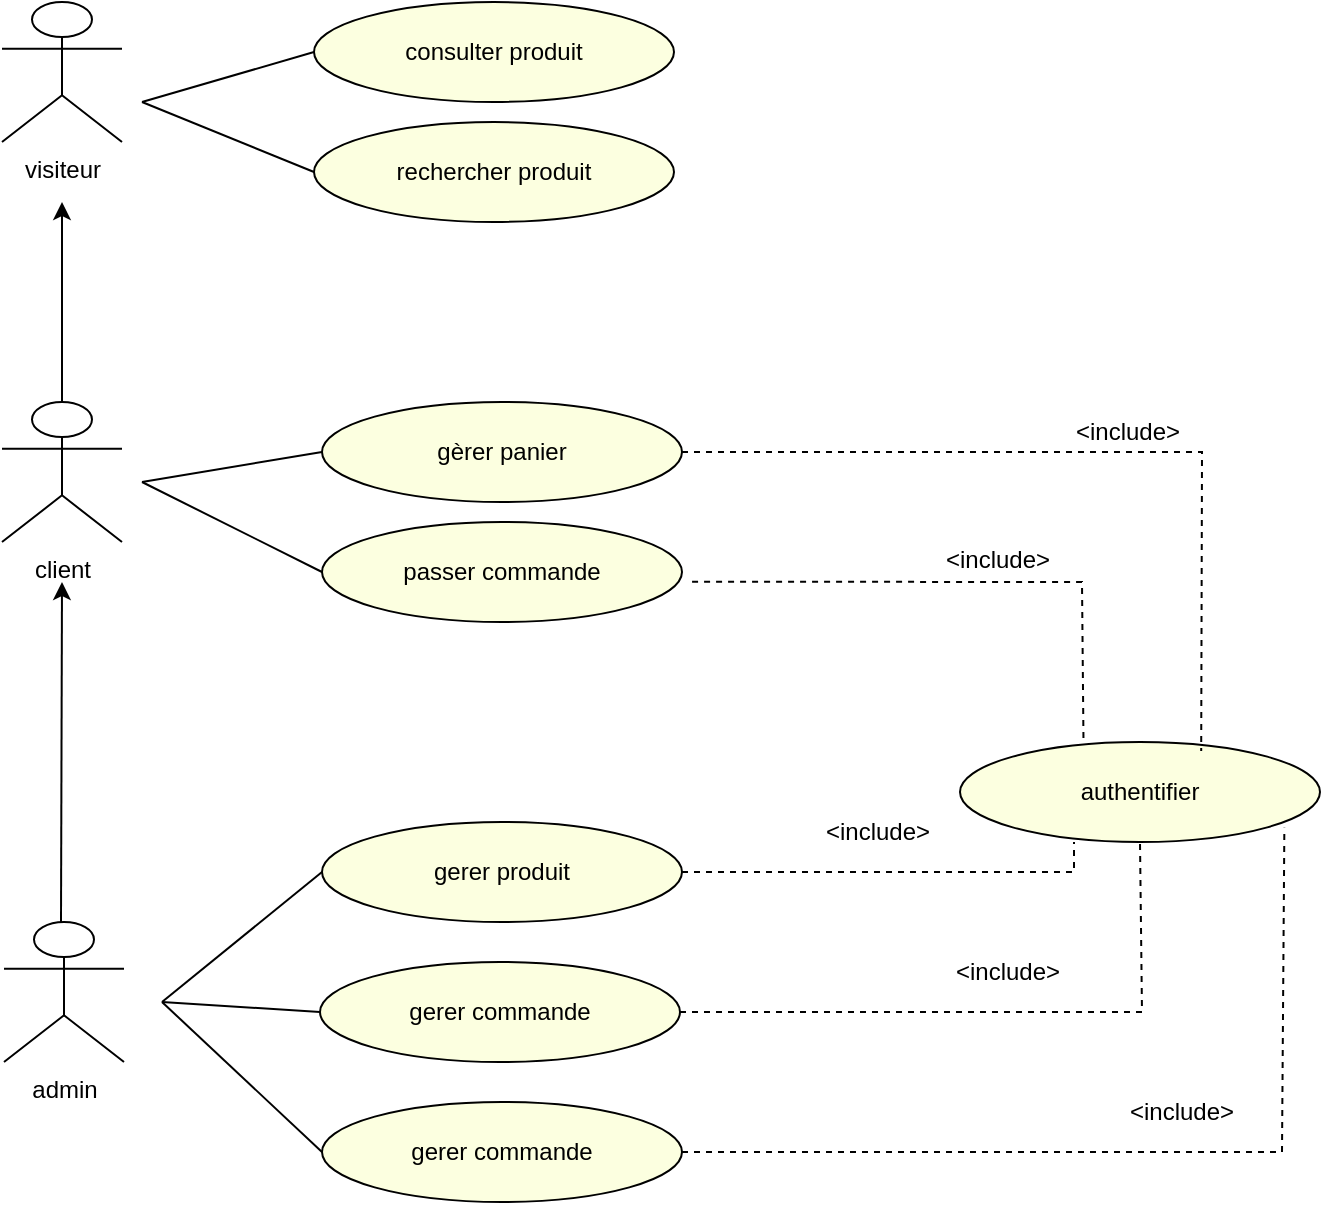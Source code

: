 <mxfile version="21.6.6" type="github">
  <diagram name="Page-1" id="hEoUdRKS2K95vNmGpTg2">
    <mxGraphModel dx="794" dy="442" grid="1" gridSize="10" guides="1" tooltips="1" connect="1" arrows="1" fold="1" page="1" pageScale="1" pageWidth="827" pageHeight="1169" background="#ffffff" math="0" shadow="0">
      <root>
        <mxCell id="0" />
        <mxCell id="1" parent="0" />
        <mxCell id="hT5-2lFfMJk-3gB8myd--1" value="client" style="shape=umlActor;verticalLabelPosition=bottom;verticalAlign=top;html=1;outlineConnect=0;fillStyle=hatch;strokeColor=#000000;" vertex="1" parent="1">
          <mxGeometry x="120" y="570" width="60" height="70" as="geometry" />
        </mxCell>
        <mxCell id="hT5-2lFfMJk-3gB8myd--2" value="consulter produit" style="ellipse;whiteSpace=wrap;html=1;fillStyle=solid;fillColor=#FCFFE0;" vertex="1" parent="1">
          <mxGeometry x="276" y="370" width="180" height="50" as="geometry" />
        </mxCell>
        <mxCell id="hT5-2lFfMJk-3gB8myd--8" value="rechercher produit" style="ellipse;whiteSpace=wrap;html=1;fillStyle=solid;fillColor=#FCFFE0;" vertex="1" parent="1">
          <mxGeometry x="276" y="430" width="180" height="50" as="geometry" />
        </mxCell>
        <mxCell id="hT5-2lFfMJk-3gB8myd--9" value="gèrer panier" style="ellipse;whiteSpace=wrap;html=1;fillStyle=solid;fillColor=#FCFFE0;" vertex="1" parent="1">
          <mxGeometry x="280" y="570" width="180" height="50" as="geometry" />
        </mxCell>
        <mxCell id="hT5-2lFfMJk-3gB8myd--10" value="passer commande" style="ellipse;whiteSpace=wrap;html=1;fillStyle=solid;fillColor=#FCFFE0;" vertex="1" parent="1">
          <mxGeometry x="280" y="630" width="180" height="50" as="geometry" />
        </mxCell>
        <mxCell id="hT5-2lFfMJk-3gB8myd--11" value="admin" style="shape=umlActor;verticalLabelPosition=bottom;verticalAlign=top;html=1;outlineConnect=0;fillStyle=hatch;strokeColor=#000000;" vertex="1" parent="1">
          <mxGeometry x="121" y="830" width="60" height="70" as="geometry" />
        </mxCell>
        <mxCell id="hT5-2lFfMJk-3gB8myd--12" value="visiteur" style="shape=umlActor;verticalLabelPosition=bottom;verticalAlign=top;html=1;outlineConnect=0;fillStyle=hatch;strokeColor=#000000;" vertex="1" parent="1">
          <mxGeometry x="120" y="370" width="60" height="70" as="geometry" />
        </mxCell>
        <mxCell id="hT5-2lFfMJk-3gB8myd--15" value="gerer produit" style="ellipse;whiteSpace=wrap;html=1;fillStyle=solid;fillColor=#FCFFE0;" vertex="1" parent="1">
          <mxGeometry x="280" y="780" width="180" height="50" as="geometry" />
        </mxCell>
        <mxCell id="hT5-2lFfMJk-3gB8myd--16" value="gerer commande" style="ellipse;whiteSpace=wrap;html=1;fillStyle=solid;fillColor=#FCFFE0;" vertex="1" parent="1">
          <mxGeometry x="279" y="850" width="180" height="50" as="geometry" />
        </mxCell>
        <mxCell id="hT5-2lFfMJk-3gB8myd--17" value="gerer commande" style="ellipse;whiteSpace=wrap;html=1;fillStyle=solid;fillColor=#FCFFE0;" vertex="1" parent="1">
          <mxGeometry x="280" y="920" width="180" height="50" as="geometry" />
        </mxCell>
        <mxCell id="hT5-2lFfMJk-3gB8myd--21" value="authentifier" style="ellipse;whiteSpace=wrap;html=1;fillStyle=solid;fillColor=#FCFFE0;" vertex="1" parent="1">
          <mxGeometry x="599" y="740" width="180" height="50" as="geometry" />
        </mxCell>
        <mxCell id="hT5-2lFfMJk-3gB8myd--22" value="" style="endArrow=classic;html=1;rounded=0;exitX=0.5;exitY=0;exitDx=0;exitDy=0;exitPerimeter=0;" edge="1" parent="1" source="hT5-2lFfMJk-3gB8myd--1">
          <mxGeometry width="50" height="50" relative="1" as="geometry">
            <mxPoint x="160" y="570" as="sourcePoint" />
            <mxPoint x="150" y="470" as="targetPoint" />
          </mxGeometry>
        </mxCell>
        <mxCell id="hT5-2lFfMJk-3gB8myd--23" value="" style="endArrow=none;html=1;rounded=0;entryX=0;entryY=0.5;entryDx=0;entryDy=0;" edge="1" parent="1" target="hT5-2lFfMJk-3gB8myd--2">
          <mxGeometry width="50" height="50" relative="1" as="geometry">
            <mxPoint x="190" y="420" as="sourcePoint" />
            <mxPoint x="240" y="380" as="targetPoint" />
          </mxGeometry>
        </mxCell>
        <mxCell id="hT5-2lFfMJk-3gB8myd--24" value="" style="endArrow=none;html=1;rounded=0;exitX=0;exitY=0.5;exitDx=0;exitDy=0;" edge="1" parent="1" source="hT5-2lFfMJk-3gB8myd--8">
          <mxGeometry width="50" height="50" relative="1" as="geometry">
            <mxPoint x="240" y="460" as="sourcePoint" />
            <mxPoint x="190" y="420" as="targetPoint" />
          </mxGeometry>
        </mxCell>
        <mxCell id="hT5-2lFfMJk-3gB8myd--25" value="" style="endArrow=none;html=1;rounded=0;entryX=0;entryY=0.5;entryDx=0;entryDy=0;" edge="1" parent="1" target="hT5-2lFfMJk-3gB8myd--9">
          <mxGeometry width="50" height="50" relative="1" as="geometry">
            <mxPoint x="190" y="610" as="sourcePoint" />
            <mxPoint x="240" y="560" as="targetPoint" />
          </mxGeometry>
        </mxCell>
        <mxCell id="hT5-2lFfMJk-3gB8myd--26" value="" style="endArrow=none;html=1;rounded=0;entryX=0;entryY=0.5;entryDx=0;entryDy=0;" edge="1" parent="1" target="hT5-2lFfMJk-3gB8myd--10">
          <mxGeometry width="50" height="50" relative="1" as="geometry">
            <mxPoint x="190" y="610" as="sourcePoint" />
            <mxPoint x="270" y="650" as="targetPoint" />
          </mxGeometry>
        </mxCell>
        <mxCell id="hT5-2lFfMJk-3gB8myd--27" value="" style="endArrow=none;dashed=1;html=1;rounded=0;exitX=1.028;exitY=0.597;exitDx=0;exitDy=0;exitPerimeter=0;entryX=0.343;entryY=-0.019;entryDx=0;entryDy=0;entryPerimeter=0;" edge="1" parent="1" source="hT5-2lFfMJk-3gB8myd--10" target="hT5-2lFfMJk-3gB8myd--21">
          <mxGeometry width="50" height="50" relative="1" as="geometry">
            <mxPoint x="460" y="650" as="sourcePoint" />
            <mxPoint x="660" y="730" as="targetPoint" />
            <Array as="points">
              <mxPoint x="660" y="660" />
            </Array>
          </mxGeometry>
        </mxCell>
        <mxCell id="hT5-2lFfMJk-3gB8myd--28" value="" style="endArrow=none;dashed=1;html=1;rounded=0;exitX=1;exitY=0.5;exitDx=0;exitDy=0;entryX=0.67;entryY=0.091;entryDx=0;entryDy=0;entryPerimeter=0;" edge="1" parent="1" source="hT5-2lFfMJk-3gB8myd--9" target="hT5-2lFfMJk-3gB8myd--21">
          <mxGeometry width="50" height="50" relative="1" as="geometry">
            <mxPoint x="386" y="661" as="sourcePoint" />
            <mxPoint x="720" y="730" as="targetPoint" />
            <Array as="points">
              <mxPoint x="720" y="595" />
            </Array>
          </mxGeometry>
        </mxCell>
        <mxCell id="hT5-2lFfMJk-3gB8myd--33" value="" style="endArrow=none;html=1;rounded=0;entryX=0;entryY=0.5;entryDx=0;entryDy=0;" edge="1" parent="1" target="hT5-2lFfMJk-3gB8myd--15">
          <mxGeometry width="50" height="50" relative="1" as="geometry">
            <mxPoint x="200" y="870" as="sourcePoint" />
            <mxPoint x="370" y="850" as="targetPoint" />
          </mxGeometry>
        </mxCell>
        <mxCell id="hT5-2lFfMJk-3gB8myd--34" value="" style="endArrow=none;html=1;rounded=0;entryX=0;entryY=0.5;entryDx=0;entryDy=0;" edge="1" parent="1" target="hT5-2lFfMJk-3gB8myd--16">
          <mxGeometry width="50" height="50" relative="1" as="geometry">
            <mxPoint x="200" y="870" as="sourcePoint" />
            <mxPoint x="370" y="850" as="targetPoint" />
          </mxGeometry>
        </mxCell>
        <mxCell id="hT5-2lFfMJk-3gB8myd--35" value="" style="endArrow=none;html=1;rounded=0;entryX=0;entryY=0.5;entryDx=0;entryDy=0;" edge="1" parent="1" target="hT5-2lFfMJk-3gB8myd--17">
          <mxGeometry width="50" height="50" relative="1" as="geometry">
            <mxPoint x="200" y="870" as="sourcePoint" />
            <mxPoint x="370" y="850" as="targetPoint" />
          </mxGeometry>
        </mxCell>
        <mxCell id="hT5-2lFfMJk-3gB8myd--36" value="&amp;lt;include&amp;gt;" style="text;html=1;strokeColor=none;fillColor=none;align=center;verticalAlign=middle;whiteSpace=wrap;rounded=0;" vertex="1" parent="1">
          <mxGeometry x="653" y="570" width="60" height="30" as="geometry" />
        </mxCell>
        <mxCell id="hT5-2lFfMJk-3gB8myd--37" value="&amp;lt;include&amp;gt;" style="text;html=1;strokeColor=none;fillColor=none;align=center;verticalAlign=middle;whiteSpace=wrap;rounded=0;" vertex="1" parent="1">
          <mxGeometry x="588" y="634" width="60" height="30" as="geometry" />
        </mxCell>
        <mxCell id="hT5-2lFfMJk-3gB8myd--39" value="&amp;lt;include&amp;gt;" style="text;html=1;strokeColor=none;fillColor=none;align=center;verticalAlign=middle;whiteSpace=wrap;rounded=0;" vertex="1" parent="1">
          <mxGeometry x="680" y="910" width="60" height="30" as="geometry" />
        </mxCell>
        <mxCell id="hT5-2lFfMJk-3gB8myd--41" value="&amp;lt;include&amp;gt;" style="text;html=1;strokeColor=none;fillColor=none;align=center;verticalAlign=middle;whiteSpace=wrap;rounded=0;" vertex="1" parent="1">
          <mxGeometry x="593" y="840" width="60" height="30" as="geometry" />
        </mxCell>
        <mxCell id="hT5-2lFfMJk-3gB8myd--42" value="&amp;lt;include&amp;gt;" style="text;html=1;strokeColor=none;fillColor=none;align=center;verticalAlign=middle;whiteSpace=wrap;rounded=0;" vertex="1" parent="1">
          <mxGeometry x="528" y="770" width="60" height="30" as="geometry" />
        </mxCell>
        <mxCell id="hT5-2lFfMJk-3gB8myd--46" value="" style="endArrow=none;dashed=1;html=1;rounded=0;entryX=0.901;entryY=0.857;entryDx=0;entryDy=0;entryPerimeter=0;exitX=1;exitY=0.5;exitDx=0;exitDy=0;" edge="1" parent="1" source="hT5-2lFfMJk-3gB8myd--17" target="hT5-2lFfMJk-3gB8myd--21">
          <mxGeometry width="50" height="50" relative="1" as="geometry">
            <mxPoint x="410" y="830" as="sourcePoint" />
            <mxPoint x="460" y="780" as="targetPoint" />
            <Array as="points">
              <mxPoint x="760" y="945" />
            </Array>
          </mxGeometry>
        </mxCell>
        <mxCell id="hT5-2lFfMJk-3gB8myd--47" value="" style="endArrow=none;dashed=1;html=1;rounded=0;exitX=1;exitY=0.5;exitDx=0;exitDy=0;entryX=0.5;entryY=1;entryDx=0;entryDy=0;" edge="1" parent="1" source="hT5-2lFfMJk-3gB8myd--16" target="hT5-2lFfMJk-3gB8myd--21">
          <mxGeometry width="50" height="50" relative="1" as="geometry">
            <mxPoint x="630" y="830" as="sourcePoint" />
            <mxPoint x="680" y="780" as="targetPoint" />
            <Array as="points">
              <mxPoint x="690" y="875" />
            </Array>
          </mxGeometry>
        </mxCell>
        <mxCell id="hT5-2lFfMJk-3gB8myd--48" value="" style="endArrow=none;dashed=1;html=1;rounded=0;exitX=1;exitY=0.5;exitDx=0;exitDy=0;" edge="1" parent="1" source="hT5-2lFfMJk-3gB8myd--15">
          <mxGeometry width="50" height="50" relative="1" as="geometry">
            <mxPoint x="630" y="760" as="sourcePoint" />
            <mxPoint x="656" y="790" as="targetPoint" />
            <Array as="points">
              <mxPoint x="656" y="805" />
            </Array>
          </mxGeometry>
        </mxCell>
        <mxCell id="hT5-2lFfMJk-3gB8myd--50" value="" style="endArrow=classic;html=1;rounded=0;exitX=0.5;exitY=0;exitDx=0;exitDy=0;exitPerimeter=0;" edge="1" parent="1">
          <mxGeometry width="50" height="50" relative="1" as="geometry">
            <mxPoint x="149.5" y="830" as="sourcePoint" />
            <mxPoint x="150" y="660" as="targetPoint" />
          </mxGeometry>
        </mxCell>
      </root>
    </mxGraphModel>
  </diagram>
</mxfile>
